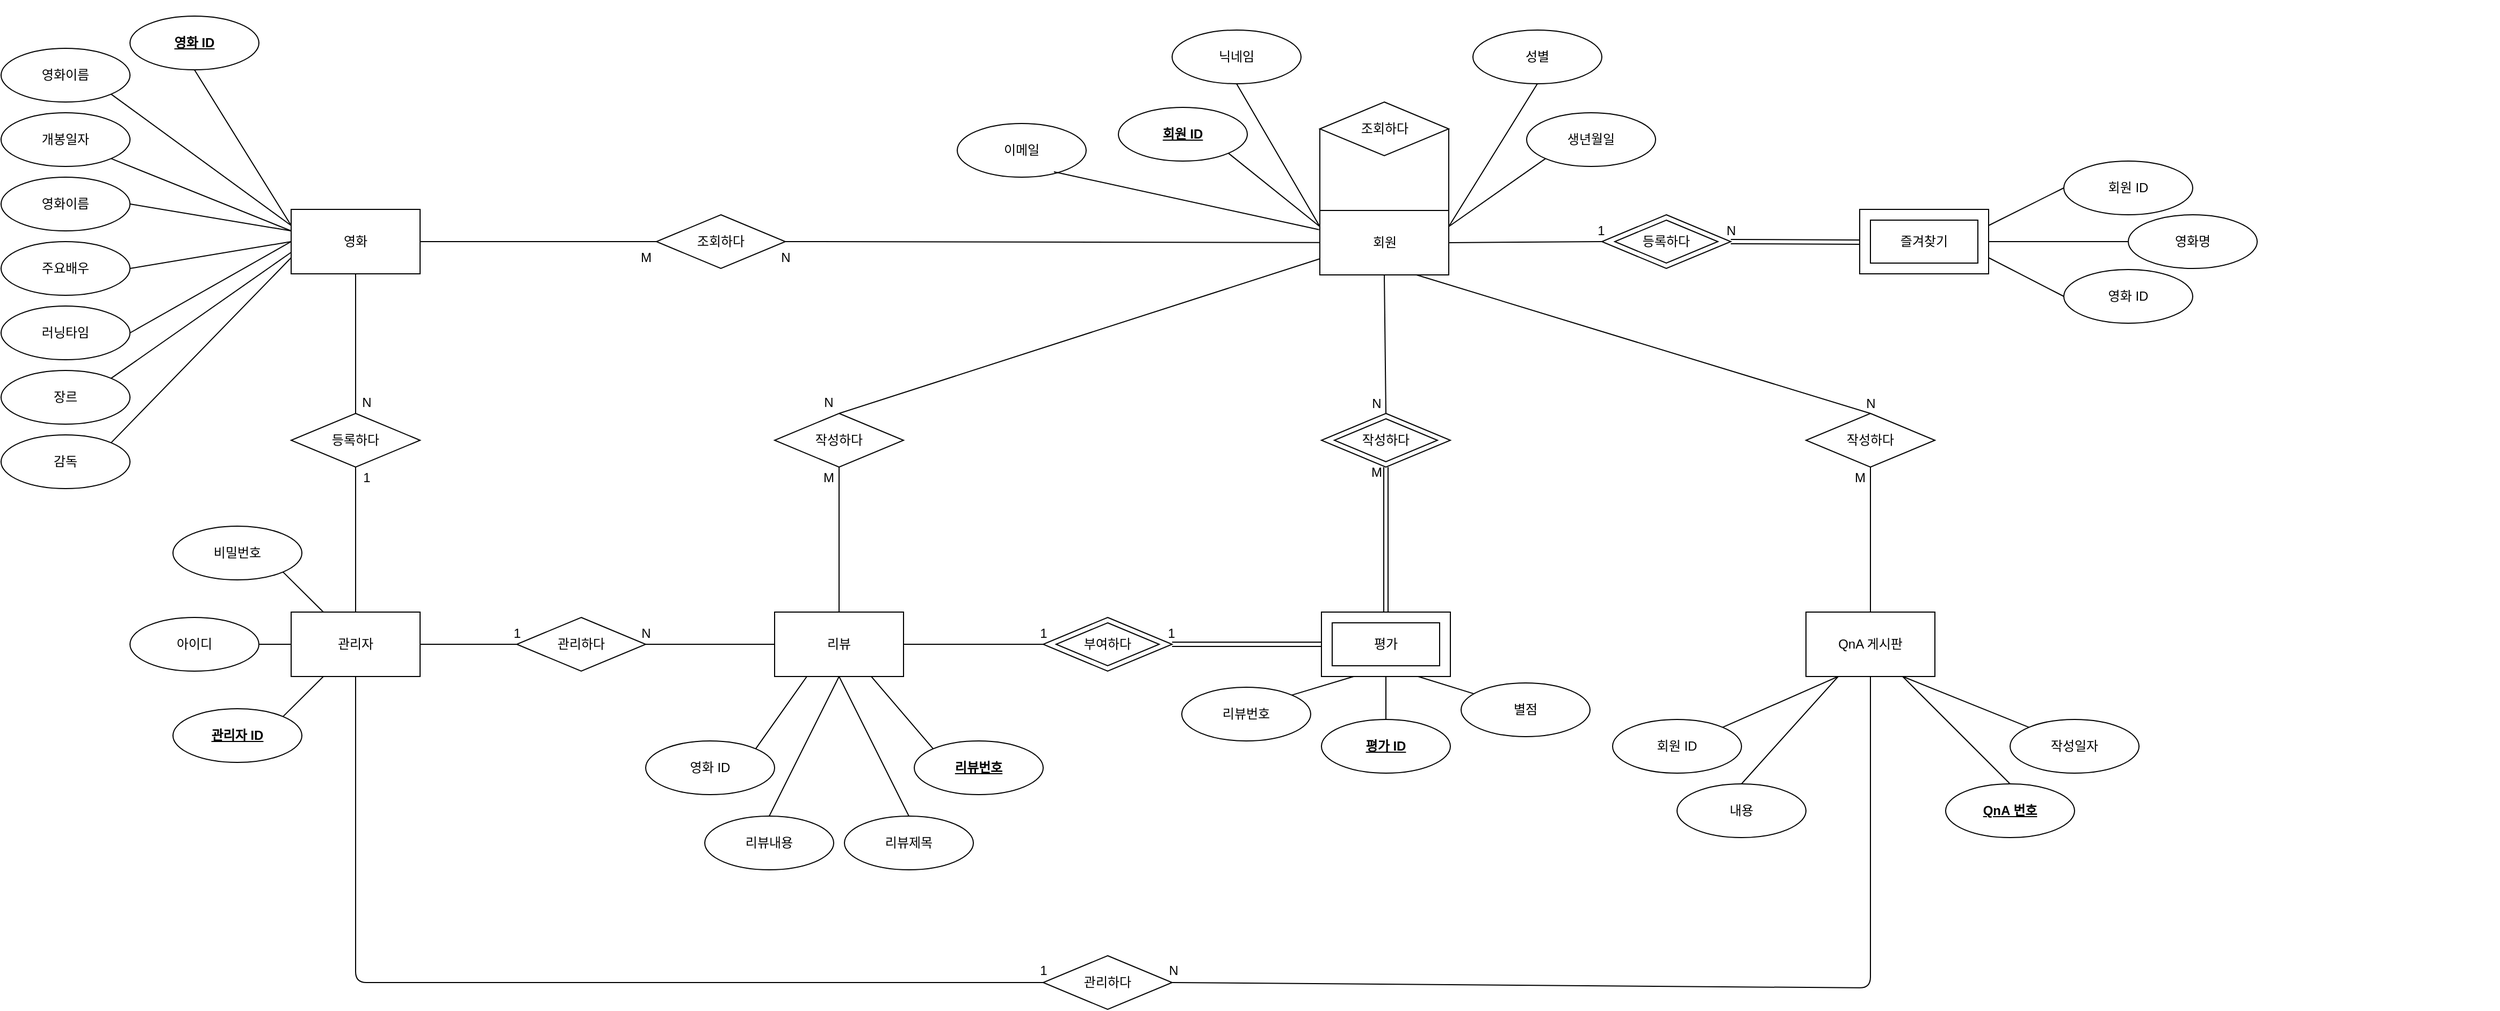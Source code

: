 <mxfile version="13.10.4" type="github">
  <diagram name="Page-1" id="ad52d381-51e7-2e0d-a935-2d0ddd2fd229">
    <mxGraphModel dx="5330" dy="980" grid="1" gridSize="10" guides="1" tooltips="1" connect="1" arrows="1" fold="1" page="1" pageScale="1" pageWidth="1600" pageHeight="1200" background="#ffffff" math="0" shadow="0">
      <root>
        <mxCell id="0" />
        <mxCell id="1" parent="0" />
        <mxCell id="uATa9xvKlWNHUryX7QZl-1" value="" style="group;container=1;" parent="1" vertex="1" connectable="0">
          <mxGeometry x="-1600" width="2065" height="940" as="geometry" />
        </mxCell>
        <mxCell id="iMhQcT8qadYTa4mWiRM_-1" value="영화" style="rounded=0;whiteSpace=wrap;html=1;" parent="uATa9xvKlWNHUryX7QZl-1" vertex="1">
          <mxGeometry x="10" y="195" width="120" height="60" as="geometry" />
        </mxCell>
        <mxCell id="iMhQcT8qadYTa4mWiRM_-7" value="조회하다" style="rhombus;whiteSpace=wrap;html=1;" parent="uATa9xvKlWNHUryX7QZl-1" vertex="1">
          <mxGeometry x="350" y="200" width="120" height="50" as="geometry" />
        </mxCell>
        <mxCell id="iMhQcT8qadYTa4mWiRM_-8" value="회원" style="rounded=0;whiteSpace=wrap;html=1;" parent="uATa9xvKlWNHUryX7QZl-1" vertex="1">
          <mxGeometry x="967.5" y="196" width="120" height="60" as="geometry" />
        </mxCell>
        <mxCell id="iMhQcT8qadYTa4mWiRM_-9" value="" style="endArrow=none;html=1;entryX=1;entryY=0.5;entryDx=0;entryDy=0;exitX=0;exitY=0.5;exitDx=0;exitDy=0;" parent="uATa9xvKlWNHUryX7QZl-1" source="iMhQcT8qadYTa4mWiRM_-7" target="iMhQcT8qadYTa4mWiRM_-1" edge="1">
          <mxGeometry width="50" height="50" relative="1" as="geometry">
            <mxPoint x="20" y="260" as="sourcePoint" />
            <mxPoint x="60" y="260" as="targetPoint" />
          </mxGeometry>
        </mxCell>
        <mxCell id="iMhQcT8qadYTa4mWiRM_-10" value="" style="endArrow=none;html=1;exitX=1;exitY=0.5;exitDx=0;exitDy=0;" parent="uATa9xvKlWNHUryX7QZl-1" source="iMhQcT8qadYTa4mWiRM_-7" target="iMhQcT8qadYTa4mWiRM_-8" edge="1">
          <mxGeometry width="50" height="50" relative="1" as="geometry">
            <mxPoint x="380" y="260" as="sourcePoint" />
            <mxPoint x="340" y="260" as="targetPoint" />
          </mxGeometry>
        </mxCell>
        <mxCell id="iMhQcT8qadYTa4mWiRM_-12" value="조회하다" style="rhombus;whiteSpace=wrap;html=1;" parent="uATa9xvKlWNHUryX7QZl-1" vertex="1">
          <mxGeometry x="967.5" y="95" width="120" height="50" as="geometry" />
        </mxCell>
        <mxCell id="iMhQcT8qadYTa4mWiRM_-13" value="" style="endArrow=none;html=1;entryX=0;entryY=0.5;entryDx=0;entryDy=0;exitX=0;exitY=0;exitDx=0;exitDy=0;" parent="uATa9xvKlWNHUryX7QZl-1" source="iMhQcT8qadYTa4mWiRM_-8" target="iMhQcT8qadYTa4mWiRM_-12" edge="1">
          <mxGeometry width="50" height="50" relative="1" as="geometry">
            <mxPoint x="887.5" y="336" as="sourcePoint" />
            <mxPoint x="937.5" y="286" as="targetPoint" />
          </mxGeometry>
        </mxCell>
        <mxCell id="iMhQcT8qadYTa4mWiRM_-15" value="" style="endArrow=none;html=1;entryX=1;entryY=0.5;entryDx=0;entryDy=0;exitX=1;exitY=0;exitDx=0;exitDy=0;" parent="uATa9xvKlWNHUryX7QZl-1" source="iMhQcT8qadYTa4mWiRM_-8" target="iMhQcT8qadYTa4mWiRM_-12" edge="1">
          <mxGeometry width="50" height="50" relative="1" as="geometry">
            <mxPoint x="887.5" y="336" as="sourcePoint" />
            <mxPoint x="937.5" y="286" as="targetPoint" />
          </mxGeometry>
        </mxCell>
        <mxCell id="cognFk9Jnt_qJK0dII5s-1" value="" style="endArrow=none;html=1;exitX=1;exitY=0;exitDx=0;exitDy=0;entryX=0;entryY=0.75;entryDx=0;entryDy=0;" parent="uATa9xvKlWNHUryX7QZl-1" source="cognFk9Jnt_qJK0dII5s-2" target="iMhQcT8qadYTa4mWiRM_-1" edge="1">
          <mxGeometry width="50" height="50" relative="1" as="geometry">
            <mxPoint x="-10" y="125" as="sourcePoint" />
            <mxPoint x="70" y="195" as="targetPoint" />
          </mxGeometry>
        </mxCell>
        <mxCell id="cognFk9Jnt_qJK0dII5s-2" value="감독" style="ellipse;whiteSpace=wrap;html=1;" parent="uATa9xvKlWNHUryX7QZl-1" vertex="1">
          <mxGeometry x="-260" y="405" width="120" height="50" as="geometry" />
        </mxCell>
        <mxCell id="cognFk9Jnt_qJK0dII5s-3" value="&lt;u&gt;&lt;b&gt;영화 ID&lt;/b&gt;&lt;/u&gt;" style="ellipse;whiteSpace=wrap;html=1;" parent="uATa9xvKlWNHUryX7QZl-1" vertex="1">
          <mxGeometry x="-140" y="15" width="120" height="50" as="geometry" />
        </mxCell>
        <mxCell id="cognFk9Jnt_qJK0dII5s-6" value="영화이름" style="ellipse;whiteSpace=wrap;html=1;" parent="uATa9xvKlWNHUryX7QZl-1" vertex="1">
          <mxGeometry x="-260" y="45" width="120" height="50" as="geometry" />
        </mxCell>
        <mxCell id="cognFk9Jnt_qJK0dII5s-7" value="개봉일자" style="ellipse;whiteSpace=wrap;html=1;" parent="uATa9xvKlWNHUryX7QZl-1" vertex="1">
          <mxGeometry x="-260" y="105" width="120" height="50" as="geometry" />
        </mxCell>
        <mxCell id="cognFk9Jnt_qJK0dII5s-8" value="러닝타임" style="ellipse;whiteSpace=wrap;html=1;" parent="uATa9xvKlWNHUryX7QZl-1" vertex="1">
          <mxGeometry x="-260" y="285" width="120" height="50" as="geometry" />
        </mxCell>
        <mxCell id="cognFk9Jnt_qJK0dII5s-9" value="영화이름" style="ellipse;whiteSpace=wrap;html=1;" parent="uATa9xvKlWNHUryX7QZl-1" vertex="1">
          <mxGeometry x="-260" y="165" width="120" height="50" as="geometry" />
        </mxCell>
        <mxCell id="cognFk9Jnt_qJK0dII5s-10" value="장르" style="ellipse;whiteSpace=wrap;html=1;" parent="uATa9xvKlWNHUryX7QZl-1" vertex="1">
          <mxGeometry x="-260" y="345" width="120" height="50" as="geometry" />
        </mxCell>
        <mxCell id="cognFk9Jnt_qJK0dII5s-12" value="주요배우" style="ellipse;whiteSpace=wrap;html=1;" parent="uATa9xvKlWNHUryX7QZl-1" vertex="1">
          <mxGeometry x="-260" y="225" width="120" height="50" as="geometry" />
        </mxCell>
        <mxCell id="cognFk9Jnt_qJK0dII5s-13" style="edgeStyle=orthogonalEdgeStyle;rounded=0;orthogonalLoop=1;jettySize=auto;html=1;exitX=0.5;exitY=1;exitDx=0;exitDy=0;" parent="uATa9xvKlWNHUryX7QZl-1" source="cognFk9Jnt_qJK0dII5s-12" target="cognFk9Jnt_qJK0dII5s-12" edge="1">
          <mxGeometry relative="1" as="geometry" />
        </mxCell>
        <mxCell id="cognFk9Jnt_qJK0dII5s-14" value="" style="endArrow=none;html=1;entryX=0.5;entryY=1;entryDx=0;entryDy=0;exitX=0;exitY=0.25;exitDx=0;exitDy=0;" parent="uATa9xvKlWNHUryX7QZl-1" source="iMhQcT8qadYTa4mWiRM_-1" target="cognFk9Jnt_qJK0dII5s-3" edge="1">
          <mxGeometry width="50" height="50" relative="1" as="geometry">
            <mxPoint x="350" y="345" as="sourcePoint" />
            <mxPoint x="400" y="295" as="targetPoint" />
          </mxGeometry>
        </mxCell>
        <mxCell id="cognFk9Jnt_qJK0dII5s-15" value="" style="endArrow=none;html=1;entryX=1;entryY=1;entryDx=0;entryDy=0;" parent="uATa9xvKlWNHUryX7QZl-1" target="cognFk9Jnt_qJK0dII5s-7" edge="1">
          <mxGeometry width="50" height="50" relative="1" as="geometry">
            <mxPoint x="10" y="215" as="sourcePoint" />
            <mxPoint x="400" y="295" as="targetPoint" />
          </mxGeometry>
        </mxCell>
        <mxCell id="cognFk9Jnt_qJK0dII5s-16" value="" style="endArrow=none;html=1;entryX=1;entryY=1;entryDx=0;entryDy=0;exitX=0;exitY=0.25;exitDx=0;exitDy=0;" parent="uATa9xvKlWNHUryX7QZl-1" source="iMhQcT8qadYTa4mWiRM_-1" target="cognFk9Jnt_qJK0dII5s-6" edge="1">
          <mxGeometry width="50" height="50" relative="1" as="geometry">
            <mxPoint x="70" y="195" as="sourcePoint" />
            <mxPoint x="150" y="25" as="targetPoint" />
          </mxGeometry>
        </mxCell>
        <mxCell id="cognFk9Jnt_qJK0dII5s-17" value="" style="endArrow=none;html=1;entryX=1;entryY=0.5;entryDx=0;entryDy=0;" parent="uATa9xvKlWNHUryX7QZl-1" target="cognFk9Jnt_qJK0dII5s-9" edge="1">
          <mxGeometry width="50" height="50" relative="1" as="geometry">
            <mxPoint x="10" y="215" as="sourcePoint" />
            <mxPoint x="240" y="65" as="targetPoint" />
          </mxGeometry>
        </mxCell>
        <mxCell id="cognFk9Jnt_qJK0dII5s-18" value="" style="endArrow=none;html=1;entryX=1;entryY=0.5;entryDx=0;entryDy=0;exitX=0;exitY=0.5;exitDx=0;exitDy=0;" parent="uATa9xvKlWNHUryX7QZl-1" source="iMhQcT8qadYTa4mWiRM_-1" target="cognFk9Jnt_qJK0dII5s-12" edge="1">
          <mxGeometry width="50" height="50" relative="1" as="geometry">
            <mxPoint x="70" y="185" as="sourcePoint" />
            <mxPoint x="63.037" y="17.42" as="targetPoint" />
          </mxGeometry>
        </mxCell>
        <mxCell id="cognFk9Jnt_qJK0dII5s-19" value="" style="endArrow=none;html=1;entryX=1;entryY=0.5;entryDx=0;entryDy=0;exitX=0;exitY=0.5;exitDx=0;exitDy=0;" parent="uATa9xvKlWNHUryX7QZl-1" source="iMhQcT8qadYTa4mWiRM_-1" target="cognFk9Jnt_qJK0dII5s-8" edge="1">
          <mxGeometry width="50" height="50" relative="1" as="geometry">
            <mxPoint x="70" y="195" as="sourcePoint" />
            <mxPoint x="73.037" y="27.42" as="targetPoint" />
          </mxGeometry>
        </mxCell>
        <mxCell id="cognFk9Jnt_qJK0dII5s-20" value="" style="endArrow=none;html=1;entryX=1;entryY=0;entryDx=0;entryDy=0;" parent="uATa9xvKlWNHUryX7QZl-1" target="cognFk9Jnt_qJK0dII5s-10" edge="1">
          <mxGeometry width="50" height="50" relative="1" as="geometry">
            <mxPoint x="10" y="235" as="sourcePoint" />
            <mxPoint x="83.037" y="37.42" as="targetPoint" />
          </mxGeometry>
        </mxCell>
        <mxCell id="cognFk9Jnt_qJK0dII5s-55" value="&lt;b&gt;&lt;u&gt;회원 ID&lt;/u&gt;&lt;/b&gt;" style="ellipse;whiteSpace=wrap;html=1;" parent="uATa9xvKlWNHUryX7QZl-1" vertex="1">
          <mxGeometry x="780" y="100" width="120" height="50" as="geometry" />
        </mxCell>
        <mxCell id="cognFk9Jnt_qJK0dII5s-56" value="닉네임" style="ellipse;whiteSpace=wrap;html=1;" parent="uATa9xvKlWNHUryX7QZl-1" vertex="1">
          <mxGeometry x="830" y="28" width="120" height="50" as="geometry" />
        </mxCell>
        <mxCell id="cognFk9Jnt_qJK0dII5s-57" value="생년월일" style="ellipse;whiteSpace=wrap;html=1;" parent="uATa9xvKlWNHUryX7QZl-1" vertex="1">
          <mxGeometry x="1160" y="105" width="120" height="50" as="geometry" />
        </mxCell>
        <mxCell id="cognFk9Jnt_qJK0dII5s-58" value="성별" style="ellipse;whiteSpace=wrap;html=1;" parent="uATa9xvKlWNHUryX7QZl-1" vertex="1">
          <mxGeometry x="1110" y="28" width="120" height="50" as="geometry" />
        </mxCell>
        <mxCell id="iMhQcT8qadYTa4mWiRM_-17" value="리뷰" style="rounded=0;whiteSpace=wrap;html=1;" parent="uATa9xvKlWNHUryX7QZl-1" vertex="1">
          <mxGeometry x="460" y="570" width="120" height="60" as="geometry" />
        </mxCell>
        <mxCell id="iMhQcT8qadYTa4mWiRM_-21" value="" style="endArrow=none;html=1;entryX=0.5;entryY=1;entryDx=0;entryDy=0;" parent="uATa9xvKlWNHUryX7QZl-1" source="iMhQcT8qadYTa4mWiRM_-17" target="iMhQcT8qadYTa4mWiRM_-16" edge="1">
          <mxGeometry width="50" height="50" relative="1" as="geometry">
            <mxPoint x="-340" y="545" as="sourcePoint" />
            <mxPoint x="-290" y="495" as="targetPoint" />
          </mxGeometry>
        </mxCell>
        <mxCell id="iMhQcT8qadYTa4mWiRM_-16" value="작성하다" style="rhombus;whiteSpace=wrap;html=1;" parent="uATa9xvKlWNHUryX7QZl-1" vertex="1">
          <mxGeometry x="460" y="385" width="120" height="50" as="geometry" />
        </mxCell>
        <mxCell id="uATa9xvKlWNHUryX7QZl-26" value="" style="endArrow=none;html=1;entryX=0.5;entryY=1;entryDx=0;entryDy=0;exitX=0;exitY=0.25;exitDx=0;exitDy=0;" parent="uATa9xvKlWNHUryX7QZl-1" source="iMhQcT8qadYTa4mWiRM_-8" target="cognFk9Jnt_qJK0dII5s-56" edge="1">
          <mxGeometry width="50" height="50" relative="1" as="geometry">
            <mxPoint x="970" y="220" as="sourcePoint" />
            <mxPoint x="1080" y="340" as="targetPoint" />
          </mxGeometry>
        </mxCell>
        <mxCell id="uATa9xvKlWNHUryX7QZl-27" value="" style="endArrow=none;html=1;entryX=1;entryY=1;entryDx=0;entryDy=0;exitX=0;exitY=0.25;exitDx=0;exitDy=0;" parent="uATa9xvKlWNHUryX7QZl-1" source="iMhQcT8qadYTa4mWiRM_-8" target="cognFk9Jnt_qJK0dII5s-55" edge="1">
          <mxGeometry width="50" height="50" relative="1" as="geometry">
            <mxPoint x="970" y="210" as="sourcePoint" />
            <mxPoint x="900" y="88.0" as="targetPoint" />
          </mxGeometry>
        </mxCell>
        <mxCell id="uATa9xvKlWNHUryX7QZl-28" value="" style="endArrow=none;html=1;entryX=0.5;entryY=1;entryDx=0;entryDy=0;exitX=1;exitY=0.25;exitDx=0;exitDy=0;" parent="uATa9xvKlWNHUryX7QZl-1" source="iMhQcT8qadYTa4mWiRM_-8" target="cognFk9Jnt_qJK0dII5s-58" edge="1">
          <mxGeometry width="50" height="50" relative="1" as="geometry">
            <mxPoint x="1010" y="310" as="sourcePoint" />
            <mxPoint x="1060" y="260" as="targetPoint" />
          </mxGeometry>
        </mxCell>
        <mxCell id="uATa9xvKlWNHUryX7QZl-29" value="" style="endArrow=none;html=1;entryX=0;entryY=1;entryDx=0;entryDy=0;exitX=1;exitY=0.25;exitDx=0;exitDy=0;" parent="uATa9xvKlWNHUryX7QZl-1" source="iMhQcT8qadYTa4mWiRM_-8" target="cognFk9Jnt_qJK0dII5s-57" edge="1">
          <mxGeometry width="50" height="50" relative="1" as="geometry">
            <mxPoint x="1097.5" y="221" as="sourcePoint" />
            <mxPoint x="1180" y="88.0" as="targetPoint" />
          </mxGeometry>
        </mxCell>
        <mxCell id="cognFk9Jnt_qJK0dII5s-33" value="리뷰번호" style="ellipse;whiteSpace=wrap;html=1;" parent="uATa9xvKlWNHUryX7QZl-1" vertex="1">
          <mxGeometry x="839" y="640" width="120" height="50" as="geometry" />
        </mxCell>
        <mxCell id="cognFk9Jnt_qJK0dII5s-31" value="별점" style="ellipse;whiteSpace=wrap;html=1;" parent="uATa9xvKlWNHUryX7QZl-1" vertex="1">
          <mxGeometry x="1099" y="636" width="120" height="50" as="geometry" />
        </mxCell>
        <mxCell id="cognFk9Jnt_qJK0dII5s-32" value="평가" style="rounded=0;whiteSpace=wrap;html=1;" parent="uATa9xvKlWNHUryX7QZl-1" vertex="1">
          <mxGeometry x="969" y="570" width="120" height="60" as="geometry" />
        </mxCell>
        <mxCell id="cognFk9Jnt_qJK0dII5s-35" value="" style="endArrow=none;html=1;exitX=0.75;exitY=1;exitDx=0;exitDy=0;" parent="uATa9xvKlWNHUryX7QZl-1" source="cognFk9Jnt_qJK0dII5s-32" target="cognFk9Jnt_qJK0dII5s-31" edge="1">
          <mxGeometry width="50" height="50" relative="1" as="geometry">
            <mxPoint x="969" y="610" as="sourcePoint" />
            <mxPoint x="1009" y="530" as="targetPoint" />
          </mxGeometry>
        </mxCell>
        <mxCell id="cognFk9Jnt_qJK0dII5s-36" value="" style="endArrow=none;html=1;entryX=1;entryY=0;entryDx=0;entryDy=0;exitX=0.25;exitY=1;exitDx=0;exitDy=0;" parent="uATa9xvKlWNHUryX7QZl-1" source="cognFk9Jnt_qJK0dII5s-32" target="cognFk9Jnt_qJK0dII5s-33" edge="1">
          <mxGeometry width="50" height="50" relative="1" as="geometry">
            <mxPoint x="959" y="580" as="sourcePoint" />
            <mxPoint x="1009" y="530" as="targetPoint" />
          </mxGeometry>
        </mxCell>
        <mxCell id="cognFk9Jnt_qJK0dII5s-40" value="평가" style="rounded=0;whiteSpace=wrap;html=1;" parent="uATa9xvKlWNHUryX7QZl-1" vertex="1">
          <mxGeometry x="979" y="580" width="100" height="40" as="geometry" />
        </mxCell>
        <mxCell id="uATa9xvKlWNHUryX7QZl-22" value="" style="group" parent="uATa9xvKlWNHUryX7QZl-1" vertex="1" connectable="0">
          <mxGeometry x="710" y="575" width="120" height="50" as="geometry" />
        </mxCell>
        <mxCell id="cognFk9Jnt_qJK0dII5s-38" value="" style="rhombus;whiteSpace=wrap;html=1;" parent="uATa9xvKlWNHUryX7QZl-22" vertex="1">
          <mxGeometry width="120" height="50" as="geometry" />
        </mxCell>
        <mxCell id="cognFk9Jnt_qJK0dII5s-41" value="부여하다" style="rhombus;whiteSpace=wrap;html=1;" parent="uATa9xvKlWNHUryX7QZl-22" vertex="1">
          <mxGeometry x="12" y="5" width="96" height="40" as="geometry" />
        </mxCell>
        <mxCell id="uATa9xvKlWNHUryX7QZl-33" value="" style="endArrow=none;html=1;entryX=1;entryY=0.5;entryDx=0;entryDy=0;exitX=0;exitY=0.5;exitDx=0;exitDy=0;" parent="uATa9xvKlWNHUryX7QZl-1" source="cognFk9Jnt_qJK0dII5s-38" target="iMhQcT8qadYTa4mWiRM_-17" edge="1">
          <mxGeometry width="50" height="50" relative="1" as="geometry">
            <mxPoint x="760" y="460" as="sourcePoint" />
            <mxPoint x="810" y="410" as="targetPoint" />
          </mxGeometry>
        </mxCell>
        <mxCell id="uATa9xvKlWNHUryX7QZl-20" value="" style="group" parent="uATa9xvKlWNHUryX7QZl-1" vertex="1" connectable="0">
          <mxGeometry x="960" y="385" width="120" height="50" as="geometry" />
        </mxCell>
        <mxCell id="cognFk9Jnt_qJK0dII5s-24" value="작성하다" style="rhombus;whiteSpace=wrap;html=1;" parent="uATa9xvKlWNHUryX7QZl-20" vertex="1">
          <mxGeometry x="9" width="120" height="50" as="geometry" />
        </mxCell>
        <mxCell id="cognFk9Jnt_qJK0dII5s-51" value="작성하다" style="rhombus;whiteSpace=wrap;html=1;" parent="uATa9xvKlWNHUryX7QZl-20" vertex="1">
          <mxGeometry x="21" y="5" width="96" height="40" as="geometry" />
        </mxCell>
        <mxCell id="uATa9xvKlWNHUryX7QZl-35" value="" style="endArrow=none;html=1;entryX=0;entryY=0.75;entryDx=0;entryDy=0;exitX=0.5;exitY=0;exitDx=0;exitDy=0;" parent="uATa9xvKlWNHUryX7QZl-1" source="iMhQcT8qadYTa4mWiRM_-16" target="iMhQcT8qadYTa4mWiRM_-8" edge="1">
          <mxGeometry width="50" height="50" relative="1" as="geometry">
            <mxPoint x="750" y="560" as="sourcePoint" />
            <mxPoint x="800" y="510" as="targetPoint" />
          </mxGeometry>
        </mxCell>
        <mxCell id="uATa9xvKlWNHUryX7QZl-36" value="" style="endArrow=none;html=1;entryX=0.5;entryY=1;entryDx=0;entryDy=0;exitX=0.5;exitY=0;exitDx=0;exitDy=0;" parent="uATa9xvKlWNHUryX7QZl-1" source="cognFk9Jnt_qJK0dII5s-24" target="iMhQcT8qadYTa4mWiRM_-8" edge="1">
          <mxGeometry width="50" height="50" relative="1" as="geometry">
            <mxPoint x="750" y="560" as="sourcePoint" />
            <mxPoint x="800" y="510" as="targetPoint" />
          </mxGeometry>
        </mxCell>
        <mxCell id="uATa9xvKlWNHUryX7QZl-5" value="관리자" style="rounded=0;whiteSpace=wrap;html=1;" parent="uATa9xvKlWNHUryX7QZl-1" vertex="1">
          <mxGeometry x="10" y="570" width="120" height="60" as="geometry" />
        </mxCell>
        <mxCell id="uATa9xvKlWNHUryX7QZl-8" value="&lt;u&gt;&lt;b&gt;관리자 ID&lt;/b&gt;&lt;/u&gt;" style="ellipse;whiteSpace=wrap;html=1;" parent="uATa9xvKlWNHUryX7QZl-1" vertex="1">
          <mxGeometry x="-100" y="660" width="120" height="50" as="geometry" />
        </mxCell>
        <mxCell id="uATa9xvKlWNHUryX7QZl-38" value="등록하다" style="rhombus;whiteSpace=wrap;html=1;" parent="uATa9xvKlWNHUryX7QZl-1" vertex="1">
          <mxGeometry x="10" y="385" width="120" height="50" as="geometry" />
        </mxCell>
        <mxCell id="uATa9xvKlWNHUryX7QZl-37" value="" style="endArrow=none;html=1;entryX=0.5;entryY=1;entryDx=0;entryDy=0;exitX=0.5;exitY=0;exitDx=0;exitDy=0;" parent="uATa9xvKlWNHUryX7QZl-1" source="uATa9xvKlWNHUryX7QZl-38" target="iMhQcT8qadYTa4mWiRM_-1" edge="1">
          <mxGeometry width="50" height="50" relative="1" as="geometry">
            <mxPoint x="70" y="380" as="sourcePoint" />
            <mxPoint x="300" y="510" as="targetPoint" />
          </mxGeometry>
        </mxCell>
        <mxCell id="uATa9xvKlWNHUryX7QZl-39" value="" style="endArrow=none;html=1;entryX=0.5;entryY=0;entryDx=0;entryDy=0;exitX=0.5;exitY=1;exitDx=0;exitDy=0;" parent="uATa9xvKlWNHUryX7QZl-1" source="uATa9xvKlWNHUryX7QZl-38" target="uATa9xvKlWNHUryX7QZl-5" edge="1">
          <mxGeometry width="50" height="50" relative="1" as="geometry">
            <mxPoint x="80" y="430" as="sourcePoint" />
            <mxPoint x="130" y="380" as="targetPoint" />
          </mxGeometry>
        </mxCell>
        <mxCell id="uATa9xvKlWNHUryX7QZl-40" value="" style="endArrow=none;html=1;exitX=1;exitY=0;exitDx=0;exitDy=0;entryX=0.25;entryY=1;entryDx=0;entryDy=0;" parent="uATa9xvKlWNHUryX7QZl-1" source="uATa9xvKlWNHUryX7QZl-8" target="uATa9xvKlWNHUryX7QZl-5" edge="1">
          <mxGeometry width="50" height="50" relative="1" as="geometry">
            <mxPoint x="140" y="390" as="sourcePoint" />
            <mxPoint x="190" y="340" as="targetPoint" />
          </mxGeometry>
        </mxCell>
        <mxCell id="uATa9xvKlWNHUryX7QZl-41" value="관리하다" style="rhombus;whiteSpace=wrap;html=1;" parent="uATa9xvKlWNHUryX7QZl-1" vertex="1">
          <mxGeometry x="220" y="575" width="120" height="50" as="geometry" />
        </mxCell>
        <mxCell id="cognFk9Jnt_qJK0dII5s-21" value="&lt;b&gt;&lt;u&gt;리뷰번호&lt;/u&gt;&lt;/b&gt;" style="ellipse;whiteSpace=wrap;html=1;" parent="uATa9xvKlWNHUryX7QZl-1" vertex="1">
          <mxGeometry x="590" y="690" width="120" height="50" as="geometry" />
        </mxCell>
        <mxCell id="cognFk9Jnt_qJK0dII5s-45" value="" style="endArrow=none;html=1;entryX=0.75;entryY=1;entryDx=0;entryDy=0;exitX=0;exitY=0;exitDx=0;exitDy=0;" parent="uATa9xvKlWNHUryX7QZl-1" source="cognFk9Jnt_qJK0dII5s-21" target="iMhQcT8qadYTa4mWiRM_-17" edge="1">
          <mxGeometry width="50" height="50" relative="1" as="geometry">
            <mxPoint x="400" y="675" as="sourcePoint" />
            <mxPoint x="450" y="625" as="targetPoint" />
          </mxGeometry>
        </mxCell>
        <mxCell id="cognFk9Jnt_qJK0dII5s-26" value="리뷰제목" style="ellipse;whiteSpace=wrap;html=1;" parent="uATa9xvKlWNHUryX7QZl-1" vertex="1">
          <mxGeometry x="525" y="760" width="120" height="50" as="geometry" />
        </mxCell>
        <mxCell id="cognFk9Jnt_qJK0dII5s-46" value="" style="endArrow=none;html=1;entryX=0.5;entryY=1;entryDx=0;entryDy=0;exitX=0.5;exitY=0;exitDx=0;exitDy=0;" parent="uATa9xvKlWNHUryX7QZl-1" source="cognFk9Jnt_qJK0dII5s-26" target="iMhQcT8qadYTa4mWiRM_-17" edge="1">
          <mxGeometry width="50" height="50" relative="1" as="geometry">
            <mxPoint x="400" y="675" as="sourcePoint" />
            <mxPoint x="450" y="625" as="targetPoint" />
          </mxGeometry>
        </mxCell>
        <mxCell id="uATa9xvKlWNHUryX7QZl-43" value="" style="endArrow=none;html=1;entryX=1;entryY=0.5;entryDx=0;entryDy=0;exitX=0;exitY=0.5;exitDx=0;exitDy=0;" parent="uATa9xvKlWNHUryX7QZl-1" source="uATa9xvKlWNHUryX7QZl-41" target="uATa9xvKlWNHUryX7QZl-5" edge="1">
          <mxGeometry width="50" height="50" relative="1" as="geometry">
            <mxPoint x="240" y="500" as="sourcePoint" />
            <mxPoint x="290" y="450" as="targetPoint" />
          </mxGeometry>
        </mxCell>
        <mxCell id="uATa9xvKlWNHUryX7QZl-44" value="" style="endArrow=none;html=1;exitX=0;exitY=0.5;exitDx=0;exitDy=0;entryX=1;entryY=0.5;entryDx=0;entryDy=0;" parent="uATa9xvKlWNHUryX7QZl-1" source="iMhQcT8qadYTa4mWiRM_-17" target="uATa9xvKlWNHUryX7QZl-41" edge="1">
          <mxGeometry width="50" height="50" relative="1" as="geometry">
            <mxPoint x="230" y="610" as="sourcePoint" />
            <mxPoint x="340" y="600" as="targetPoint" />
          </mxGeometry>
        </mxCell>
        <mxCell id="uATa9xvKlWNHUryX7QZl-47" value="M" style="text;html=1;align=center;verticalAlign=middle;resizable=0;points=[];autosize=1;" parent="uATa9xvKlWNHUryX7QZl-1" vertex="1">
          <mxGeometry x="325" y="230" width="30" height="20" as="geometry" />
        </mxCell>
        <mxCell id="uATa9xvKlWNHUryX7QZl-7" value="즐겨찾기" style="rounded=0;whiteSpace=wrap;html=1;" parent="uATa9xvKlWNHUryX7QZl-1" vertex="1">
          <mxGeometry x="1470" y="195" width="120" height="60" as="geometry" />
        </mxCell>
        <mxCell id="uATa9xvKlWNHUryX7QZl-15" value="회원 ID" style="ellipse;whiteSpace=wrap;html=1;" parent="uATa9xvKlWNHUryX7QZl-1" vertex="1">
          <mxGeometry x="1660" y="150" width="120" height="50" as="geometry" />
        </mxCell>
        <mxCell id="uATa9xvKlWNHUryX7QZl-16" value="영화명" style="ellipse;whiteSpace=wrap;html=1;" parent="uATa9xvKlWNHUryX7QZl-1" vertex="1">
          <mxGeometry x="1720" y="200" width="120" height="50" as="geometry" />
        </mxCell>
        <mxCell id="uATa9xvKlWNHUryX7QZl-17" value="영화 ID" style="ellipse;whiteSpace=wrap;html=1;" parent="uATa9xvKlWNHUryX7QZl-1" vertex="1">
          <mxGeometry x="1660" y="251" width="120" height="50" as="geometry" />
        </mxCell>
        <mxCell id="uATa9xvKlWNHUryX7QZl-49" value="" style="endArrow=none;html=1;entryX=1;entryY=0.25;entryDx=0;entryDy=0;exitX=0;exitY=0.5;exitDx=0;exitDy=0;" parent="uATa9xvKlWNHUryX7QZl-1" source="uATa9xvKlWNHUryX7QZl-15" target="uATa9xvKlWNHUryX7QZl-7" edge="1">
          <mxGeometry width="50" height="50" relative="1" as="geometry">
            <mxPoint x="1810" y="510" as="sourcePoint" />
            <mxPoint x="1860" y="460" as="targetPoint" />
          </mxGeometry>
        </mxCell>
        <mxCell id="uATa9xvKlWNHUryX7QZl-51" value="" style="endArrow=none;html=1;entryX=1;entryY=0.5;entryDx=0;entryDy=0;exitX=0;exitY=0.5;exitDx=0;exitDy=0;" parent="uATa9xvKlWNHUryX7QZl-1" source="uATa9xvKlWNHUryX7QZl-16" target="uATa9xvKlWNHUryX7QZl-7" edge="1">
          <mxGeometry width="50" height="50" relative="1" as="geometry">
            <mxPoint x="1810" y="510" as="sourcePoint" />
            <mxPoint x="1860" y="460" as="targetPoint" />
          </mxGeometry>
        </mxCell>
        <mxCell id="uATa9xvKlWNHUryX7QZl-52" value="" style="endArrow=none;html=1;entryX=1;entryY=0.75;entryDx=0;entryDy=0;exitX=0;exitY=0.5;exitDx=0;exitDy=0;" parent="uATa9xvKlWNHUryX7QZl-1" source="uATa9xvKlWNHUryX7QZl-17" target="uATa9xvKlWNHUryX7QZl-7" edge="1">
          <mxGeometry width="50" height="50" relative="1" as="geometry">
            <mxPoint x="1810" y="510" as="sourcePoint" />
            <mxPoint x="1860" y="460" as="targetPoint" />
          </mxGeometry>
        </mxCell>
        <mxCell id="uATa9xvKlWNHUryX7QZl-54" value="제공" style="rhombus;whiteSpace=wrap;html=1;" parent="uATa9xvKlWNHUryX7QZl-1" vertex="1">
          <mxGeometry x="1230" y="200" width="120" height="50" as="geometry" />
        </mxCell>
        <mxCell id="uATa9xvKlWNHUryX7QZl-56" value="" style="endArrow=none;html=1;entryX=1;entryY=0.5;entryDx=0;entryDy=0;exitX=0;exitY=0.5;exitDx=0;exitDy=0;" parent="uATa9xvKlWNHUryX7QZl-1" source="uATa9xvKlWNHUryX7QZl-54" target="iMhQcT8qadYTa4mWiRM_-8" edge="1">
          <mxGeometry width="50" height="50" relative="1" as="geometry">
            <mxPoint x="1460" y="530" as="sourcePoint" />
            <mxPoint x="1510" y="480" as="targetPoint" />
          </mxGeometry>
        </mxCell>
        <mxCell id="uATa9xvKlWNHUryX7QZl-6" value="QnA 게시판" style="rounded=0;whiteSpace=wrap;html=1;" parent="uATa9xvKlWNHUryX7QZl-1" vertex="1">
          <mxGeometry x="1420" y="570" width="120" height="60" as="geometry" />
        </mxCell>
        <mxCell id="uATa9xvKlWNHUryX7QZl-9" value="회원 ID" style="ellipse;whiteSpace=wrap;html=1;" parent="uATa9xvKlWNHUryX7QZl-1" vertex="1">
          <mxGeometry x="1240" y="670" width="120" height="50" as="geometry" />
        </mxCell>
        <mxCell id="uATa9xvKlWNHUryX7QZl-11" value="내용" style="ellipse;whiteSpace=wrap;html=1;" parent="uATa9xvKlWNHUryX7QZl-1" vertex="1">
          <mxGeometry x="1300" y="730" width="120" height="50" as="geometry" />
        </mxCell>
        <mxCell id="uATa9xvKlWNHUryX7QZl-12" value="작성일자" style="ellipse;whiteSpace=wrap;html=1;" parent="uATa9xvKlWNHUryX7QZl-1" vertex="1">
          <mxGeometry x="1610" y="670" width="120" height="50" as="geometry" />
        </mxCell>
        <mxCell id="uATa9xvKlWNHUryX7QZl-13" value="&lt;b&gt;&lt;u&gt;QnA 번호&lt;/u&gt;&lt;/b&gt;" style="ellipse;whiteSpace=wrap;html=1;" parent="uATa9xvKlWNHUryX7QZl-1" vertex="1">
          <mxGeometry x="1550" y="730" width="120" height="50" as="geometry" />
        </mxCell>
        <mxCell id="uATa9xvKlWNHUryX7QZl-59" value="" style="endArrow=none;html=1;entryX=0.25;entryY=1;entryDx=0;entryDy=0;exitX=1;exitY=0;exitDx=0;exitDy=0;" parent="uATa9xvKlWNHUryX7QZl-1" source="uATa9xvKlWNHUryX7QZl-9" target="uATa9xvKlWNHUryX7QZl-6" edge="1">
          <mxGeometry width="50" height="50" relative="1" as="geometry">
            <mxPoint x="1340" y="570" as="sourcePoint" />
            <mxPoint x="1390" y="520" as="targetPoint" />
          </mxGeometry>
        </mxCell>
        <mxCell id="uATa9xvKlWNHUryX7QZl-60" value="" style="endArrow=none;html=1;exitX=0.5;exitY=0;exitDx=0;exitDy=0;entryX=0.25;entryY=1;entryDx=0;entryDy=0;" parent="uATa9xvKlWNHUryX7QZl-1" source="uATa9xvKlWNHUryX7QZl-11" target="uATa9xvKlWNHUryX7QZl-6" edge="1">
          <mxGeometry width="50" height="50" relative="1" as="geometry">
            <mxPoint x="1340" y="570" as="sourcePoint" />
            <mxPoint x="1390" y="520" as="targetPoint" />
          </mxGeometry>
        </mxCell>
        <mxCell id="uATa9xvKlWNHUryX7QZl-61" value="" style="endArrow=none;html=1;entryX=0.5;entryY=0;entryDx=0;entryDy=0;exitX=0.75;exitY=1;exitDx=0;exitDy=0;" parent="uATa9xvKlWNHUryX7QZl-1" source="uATa9xvKlWNHUryX7QZl-6" target="uATa9xvKlWNHUryX7QZl-13" edge="1">
          <mxGeometry width="50" height="50" relative="1" as="geometry">
            <mxPoint x="1340" y="570" as="sourcePoint" />
            <mxPoint x="1390" y="520" as="targetPoint" />
          </mxGeometry>
        </mxCell>
        <mxCell id="uATa9xvKlWNHUryX7QZl-62" value="" style="endArrow=none;html=1;exitX=0;exitY=0;exitDx=0;exitDy=0;entryX=0.75;entryY=1;entryDx=0;entryDy=0;" parent="uATa9xvKlWNHUryX7QZl-1" source="uATa9xvKlWNHUryX7QZl-12" target="uATa9xvKlWNHUryX7QZl-6" edge="1">
          <mxGeometry width="50" height="50" relative="1" as="geometry">
            <mxPoint x="1340" y="570" as="sourcePoint" />
            <mxPoint x="1390" y="520" as="targetPoint" />
          </mxGeometry>
        </mxCell>
        <mxCell id="uATa9xvKlWNHUryX7QZl-63" value="작성하다" style="rhombus;whiteSpace=wrap;html=1;" parent="uATa9xvKlWNHUryX7QZl-1" vertex="1">
          <mxGeometry x="1420" y="385" width="120" height="50" as="geometry" />
        </mxCell>
        <mxCell id="uATa9xvKlWNHUryX7QZl-64" value="" style="endArrow=none;html=1;entryX=0.75;entryY=1;entryDx=0;entryDy=0;exitX=0.5;exitY=0;exitDx=0;exitDy=0;" parent="uATa9xvKlWNHUryX7QZl-1" source="uATa9xvKlWNHUryX7QZl-63" target="iMhQcT8qadYTa4mWiRM_-8" edge="1">
          <mxGeometry width="50" height="50" relative="1" as="geometry">
            <mxPoint x="1260" y="460" as="sourcePoint" />
            <mxPoint x="1310" y="410" as="targetPoint" />
          </mxGeometry>
        </mxCell>
        <mxCell id="uATa9xvKlWNHUryX7QZl-65" value="" style="endArrow=none;html=1;exitX=0.5;exitY=0;exitDx=0;exitDy=0;entryX=0.5;entryY=1;entryDx=0;entryDy=0;" parent="uATa9xvKlWNHUryX7QZl-1" source="uATa9xvKlWNHUryX7QZl-6" target="uATa9xvKlWNHUryX7QZl-63" edge="1">
          <mxGeometry width="50" height="50" relative="1" as="geometry">
            <mxPoint x="1260" y="460" as="sourcePoint" />
            <mxPoint x="1310" y="410" as="targetPoint" />
          </mxGeometry>
        </mxCell>
        <mxCell id="uATa9xvKlWNHUryX7QZl-67" value="" style="endArrow=none;html=1;entryX=0.5;entryY=1;entryDx=0;entryDy=0;exitX=1;exitY=0.5;exitDx=0;exitDy=0;" parent="uATa9xvKlWNHUryX7QZl-1" source="uATa9xvKlWNHUryX7QZl-68" target="uATa9xvKlWNHUryX7QZl-6" edge="1">
          <mxGeometry width="50" height="50" relative="1" as="geometry">
            <mxPoint x="970" y="750" as="sourcePoint" />
            <mxPoint x="1020" y="700" as="targetPoint" />
            <Array as="points">
              <mxPoint x="1480" y="920" />
            </Array>
          </mxGeometry>
        </mxCell>
        <mxCell id="uATa9xvKlWNHUryX7QZl-68" value="관리하다" style="rhombus;whiteSpace=wrap;html=1;" parent="uATa9xvKlWNHUryX7QZl-1" vertex="1">
          <mxGeometry x="710" y="890" width="120" height="50" as="geometry" />
        </mxCell>
        <mxCell id="uATa9xvKlWNHUryX7QZl-69" value="" style="endArrow=none;html=1;exitX=0.5;exitY=1;exitDx=0;exitDy=0;" parent="uATa9xvKlWNHUryX7QZl-1" source="uATa9xvKlWNHUryX7QZl-5" edge="1">
          <mxGeometry width="50" height="50" relative="1" as="geometry">
            <mxPoint x="-1530" y="630" as="sourcePoint" />
            <mxPoint x="710" y="915" as="targetPoint" />
            <Array as="points">
              <mxPoint x="70" y="915" />
            </Array>
          </mxGeometry>
        </mxCell>
        <mxCell id="uATa9xvKlWNHUryX7QZl-71" value="M" style="text;html=1;align=center;verticalAlign=middle;resizable=0;points=[];autosize=1;" parent="uATa9xvKlWNHUryX7QZl-1" vertex="1">
          <mxGeometry x="495" y="435" width="30" height="20" as="geometry" />
        </mxCell>
        <mxCell id="uATa9xvKlWNHUryX7QZl-72" value="N" style="text;html=1;align=center;verticalAlign=middle;resizable=0;points=[];autosize=1;" parent="uATa9xvKlWNHUryX7QZl-1" vertex="1">
          <mxGeometry x="1010" y="366" width="20" height="20" as="geometry" />
        </mxCell>
        <mxCell id="uATa9xvKlWNHUryX7QZl-73" value="M" style="text;html=1;align=center;verticalAlign=middle;resizable=0;points=[];autosize=1;" parent="uATa9xvKlWNHUryX7QZl-1" vertex="1">
          <mxGeometry x="1005" y="430" width="30" height="20" as="geometry" />
        </mxCell>
        <mxCell id="uATa9xvKlWNHUryX7QZl-74" value="N" style="text;html=1;align=center;verticalAlign=middle;resizable=0;points=[];autosize=1;" parent="uATa9xvKlWNHUryX7QZl-1" vertex="1">
          <mxGeometry x="1470" y="366" width="20" height="20" as="geometry" />
        </mxCell>
        <mxCell id="uATa9xvKlWNHUryX7QZl-75" value="M" style="text;html=1;align=center;verticalAlign=middle;resizable=0;points=[];autosize=1;" parent="uATa9xvKlWNHUryX7QZl-1" vertex="1">
          <mxGeometry x="1455" y="435" width="30" height="20" as="geometry" />
        </mxCell>
        <mxCell id="uATa9xvKlWNHUryX7QZl-76" value="1" style="text;html=1;align=center;verticalAlign=middle;resizable=0;points=[];autosize=1;" parent="uATa9xvKlWNHUryX7QZl-1" vertex="1">
          <mxGeometry x="819" y="580" width="20" height="20" as="geometry" />
        </mxCell>
        <mxCell id="uATa9xvKlWNHUryX7QZl-77" value="1" style="text;html=1;align=center;verticalAlign=middle;resizable=0;points=[];autosize=1;" parent="uATa9xvKlWNHUryX7QZl-1" vertex="1">
          <mxGeometry x="700" y="580" width="20" height="20" as="geometry" />
        </mxCell>
        <mxCell id="uATa9xvKlWNHUryX7QZl-78" value="1" style="text;html=1;align=center;verticalAlign=middle;resizable=0;points=[];autosize=1;" parent="uATa9xvKlWNHUryX7QZl-1" vertex="1">
          <mxGeometry x="1219" y="205" width="20" height="20" as="geometry" />
        </mxCell>
        <mxCell id="uATa9xvKlWNHUryX7QZl-79" value="N" style="text;html=1;align=center;verticalAlign=middle;resizable=0;points=[];autosize=1;" parent="uATa9xvKlWNHUryX7QZl-1" vertex="1">
          <mxGeometry x="1340" y="205" width="20" height="20" as="geometry" />
        </mxCell>
        <mxCell id="uATa9xvKlWNHUryX7QZl-80" value="1" style="text;html=1;align=center;verticalAlign=middle;resizable=0;points=[];autosize=1;" parent="uATa9xvKlWNHUryX7QZl-1" vertex="1">
          <mxGeometry x="210" y="580" width="20" height="20" as="geometry" />
        </mxCell>
        <mxCell id="uATa9xvKlWNHUryX7QZl-81" value="N" style="text;html=1;align=center;verticalAlign=middle;resizable=0;points=[];autosize=1;" parent="uATa9xvKlWNHUryX7QZl-1" vertex="1">
          <mxGeometry x="330" y="580" width="20" height="20" as="geometry" />
        </mxCell>
        <mxCell id="uATa9xvKlWNHUryX7QZl-82" value="1" style="text;html=1;align=center;verticalAlign=middle;resizable=0;points=[];autosize=1;" parent="uATa9xvKlWNHUryX7QZl-1" vertex="1">
          <mxGeometry x="700" y="894" width="20" height="20" as="geometry" />
        </mxCell>
        <mxCell id="uATa9xvKlWNHUryX7QZl-83" value="N" style="text;html=1;align=center;verticalAlign=middle;resizable=0;points=[];autosize=1;" parent="uATa9xvKlWNHUryX7QZl-1" vertex="1">
          <mxGeometry x="821" y="894" width="20" height="20" as="geometry" />
        </mxCell>
        <mxCell id="uATa9xvKlWNHUryX7QZl-85" value="1" style="text;html=1;align=center;verticalAlign=middle;resizable=0;points=[];autosize=1;" parent="uATa9xvKlWNHUryX7QZl-1" vertex="1">
          <mxGeometry x="70" y="435" width="20" height="20" as="geometry" />
        </mxCell>
        <mxCell id="uATa9xvKlWNHUryX7QZl-86" value="N" style="text;html=1;align=center;verticalAlign=middle;resizable=0;points=[];autosize=1;" parent="uATa9xvKlWNHUryX7QZl-1" vertex="1">
          <mxGeometry x="70" y="365" width="20" height="20" as="geometry" />
        </mxCell>
        <mxCell id="uATa9xvKlWNHUryX7QZl-92" value="" style="shape=link;html=1;entryX=0;entryY=0.5;entryDx=0;entryDy=0;" parent="uATa9xvKlWNHUryX7QZl-1" target="cognFk9Jnt_qJK0dII5s-32" edge="1">
          <mxGeometry width="100" relative="1" as="geometry">
            <mxPoint x="830" y="600" as="sourcePoint" />
            <mxPoint x="930" y="600" as="targetPoint" />
          </mxGeometry>
        </mxCell>
        <mxCell id="uATa9xvKlWNHUryX7QZl-93" value="" style="shape=link;html=1;exitX=0.5;exitY=1;exitDx=0;exitDy=0;entryX=0.5;entryY=0;entryDx=0;entryDy=0;" parent="uATa9xvKlWNHUryX7QZl-1" source="cognFk9Jnt_qJK0dII5s-24" target="cognFk9Jnt_qJK0dII5s-32" edge="1">
          <mxGeometry width="100" relative="1" as="geometry">
            <mxPoint x="1070" y="430" as="sourcePoint" />
            <mxPoint x="1040" y="550" as="targetPoint" />
          </mxGeometry>
        </mxCell>
        <mxCell id="uATa9xvKlWNHUryX7QZl-95" value="" style="shape=link;html=1;exitX=1;exitY=0.5;exitDx=0;exitDy=0;" parent="uATa9xvKlWNHUryX7QZl-1" source="uATa9xvKlWNHUryX7QZl-54" edge="1">
          <mxGeometry width="100" relative="1" as="geometry">
            <mxPoint x="1370" y="225.5" as="sourcePoint" />
            <mxPoint x="1470" y="225.5" as="targetPoint" />
          </mxGeometry>
        </mxCell>
        <mxCell id="uATa9xvKlWNHUryX7QZl-96" value="즐겨찾기" style="rounded=0;whiteSpace=wrap;html=1;" parent="uATa9xvKlWNHUryX7QZl-1" vertex="1">
          <mxGeometry x="1480" y="205" width="100" height="40" as="geometry" />
        </mxCell>
        <mxCell id="uATa9xvKlWNHUryX7QZl-97" value="등록하다" style="rhombus;whiteSpace=wrap;html=1;" parent="uATa9xvKlWNHUryX7QZl-1" vertex="1">
          <mxGeometry x="1242" y="205" width="96" height="40" as="geometry" />
        </mxCell>
        <mxCell id="uATa9xvKlWNHUryX7QZl-98" value="&lt;u&gt;&lt;b&gt;평가 ID&lt;/b&gt;&lt;/u&gt;" style="ellipse;whiteSpace=wrap;html=1;" parent="uATa9xvKlWNHUryX7QZl-1" vertex="1">
          <mxGeometry x="969" y="670" width="120" height="50" as="geometry" />
        </mxCell>
        <mxCell id="uATa9xvKlWNHUryX7QZl-100" value="" style="endArrow=none;html=1;entryX=0.5;entryY=1;entryDx=0;entryDy=0;exitX=0.5;exitY=0;exitDx=0;exitDy=0;" parent="uATa9xvKlWNHUryX7QZl-1" source="uATa9xvKlWNHUryX7QZl-98" target="cognFk9Jnt_qJK0dII5s-32" edge="1">
          <mxGeometry width="50" height="50" relative="1" as="geometry">
            <mxPoint x="1030" y="690" as="sourcePoint" />
            <mxPoint x="1080" y="640" as="targetPoint" />
          </mxGeometry>
        </mxCell>
        <mxCell id="wIL_KajG3L5iKuKZKRPk-2" value="이메일" style="ellipse;whiteSpace=wrap;html=1;" vertex="1" parent="uATa9xvKlWNHUryX7QZl-1">
          <mxGeometry x="630" y="115" width="120" height="50" as="geometry" />
        </mxCell>
        <mxCell id="cognFk9Jnt_qJK0dII5s-29" value="영화 ID" style="ellipse;whiteSpace=wrap;html=1;" parent="uATa9xvKlWNHUryX7QZl-1" vertex="1">
          <mxGeometry x="340" y="690" width="120" height="50" as="geometry" />
        </mxCell>
        <mxCell id="cognFk9Jnt_qJK0dII5s-48" value="" style="endArrow=none;html=1;entryX=0.25;entryY=1;entryDx=0;entryDy=0;exitX=1;exitY=0;exitDx=0;exitDy=0;" parent="uATa9xvKlWNHUryX7QZl-1" source="cognFk9Jnt_qJK0dII5s-29" target="iMhQcT8qadYTa4mWiRM_-17" edge="1">
          <mxGeometry width="50" height="50" relative="1" as="geometry">
            <mxPoint x="400" y="675" as="sourcePoint" />
            <mxPoint x="450" y="625" as="targetPoint" />
          </mxGeometry>
        </mxCell>
        <mxCell id="cognFk9Jnt_qJK0dII5s-27" value="리뷰내용" style="ellipse;whiteSpace=wrap;html=1;" parent="uATa9xvKlWNHUryX7QZl-1" vertex="1">
          <mxGeometry x="395" y="760" width="120" height="50" as="geometry" />
        </mxCell>
        <mxCell id="cognFk9Jnt_qJK0dII5s-47" value="" style="endArrow=none;html=1;exitX=0.5;exitY=0;exitDx=0;exitDy=0;entryX=0.5;entryY=1;entryDx=0;entryDy=0;" parent="uATa9xvKlWNHUryX7QZl-1" source="cognFk9Jnt_qJK0dII5s-27" target="iMhQcT8qadYTa4mWiRM_-17" edge="1">
          <mxGeometry width="50" height="50" relative="1" as="geometry">
            <mxPoint x="400" y="675" as="sourcePoint" />
            <mxPoint x="540" y="630" as="targetPoint" />
          </mxGeometry>
        </mxCell>
        <mxCell id="uATa9xvKlWNHUryX7QZl-46" value="N" style="text;html=1;align=center;verticalAlign=middle;resizable=0;points=[];autosize=1;" parent="1" vertex="1">
          <mxGeometry x="-1140" y="230" width="20" height="20" as="geometry" />
        </mxCell>
        <mxCell id="uATa9xvKlWNHUryX7QZl-88" value="아이디" style="ellipse;whiteSpace=wrap;html=1;" parent="1" vertex="1">
          <mxGeometry x="-1740" y="575" width="120" height="50" as="geometry" />
        </mxCell>
        <mxCell id="uATa9xvKlWNHUryX7QZl-89" value="" style="endArrow=none;html=1;exitX=1;exitY=0.5;exitDx=0;exitDy=0;entryX=0;entryY=0.5;entryDx=0;entryDy=0;" parent="1" source="uATa9xvKlWNHUryX7QZl-88" target="uATa9xvKlWNHUryX7QZl-5" edge="1">
          <mxGeometry width="50" height="50" relative="1" as="geometry">
            <mxPoint x="-1350" y="640" as="sourcePoint" />
            <mxPoint x="-1300" y="590" as="targetPoint" />
          </mxGeometry>
        </mxCell>
        <mxCell id="uATa9xvKlWNHUryX7QZl-90" value="비밀번호" style="ellipse;whiteSpace=wrap;html=1;" parent="1" vertex="1">
          <mxGeometry x="-1700" y="490" width="120" height="50" as="geometry" />
        </mxCell>
        <mxCell id="uATa9xvKlWNHUryX7QZl-91" value="" style="endArrow=none;html=1;entryX=1;entryY=1;entryDx=0;entryDy=0;exitX=0.25;exitY=0;exitDx=0;exitDy=0;" parent="1" source="uATa9xvKlWNHUryX7QZl-5" target="uATa9xvKlWNHUryX7QZl-90" edge="1">
          <mxGeometry width="50" height="50" relative="1" as="geometry">
            <mxPoint x="-1350" y="640" as="sourcePoint" />
            <mxPoint x="-1300" y="590" as="targetPoint" />
          </mxGeometry>
        </mxCell>
        <mxCell id="uATa9xvKlWNHUryX7QZl-94" value="N" style="text;html=1;align=center;verticalAlign=middle;resizable=0;points=[];autosize=1;" parent="1" vertex="1">
          <mxGeometry x="-1100" y="365" width="20" height="20" as="geometry" />
        </mxCell>
        <mxCell id="wIL_KajG3L5iKuKZKRPk-1" value="" style="endArrow=none;html=1;exitX=-0.006;exitY=0.298;exitDx=0;exitDy=0;exitPerimeter=0;" edge="1" parent="1" source="iMhQcT8qadYTa4mWiRM_-8">
          <mxGeometry width="50" height="50" relative="1" as="geometry">
            <mxPoint x="-630" y="210" as="sourcePoint" />
            <mxPoint x="-880" y="160" as="targetPoint" />
          </mxGeometry>
        </mxCell>
      </root>
    </mxGraphModel>
  </diagram>
</mxfile>
